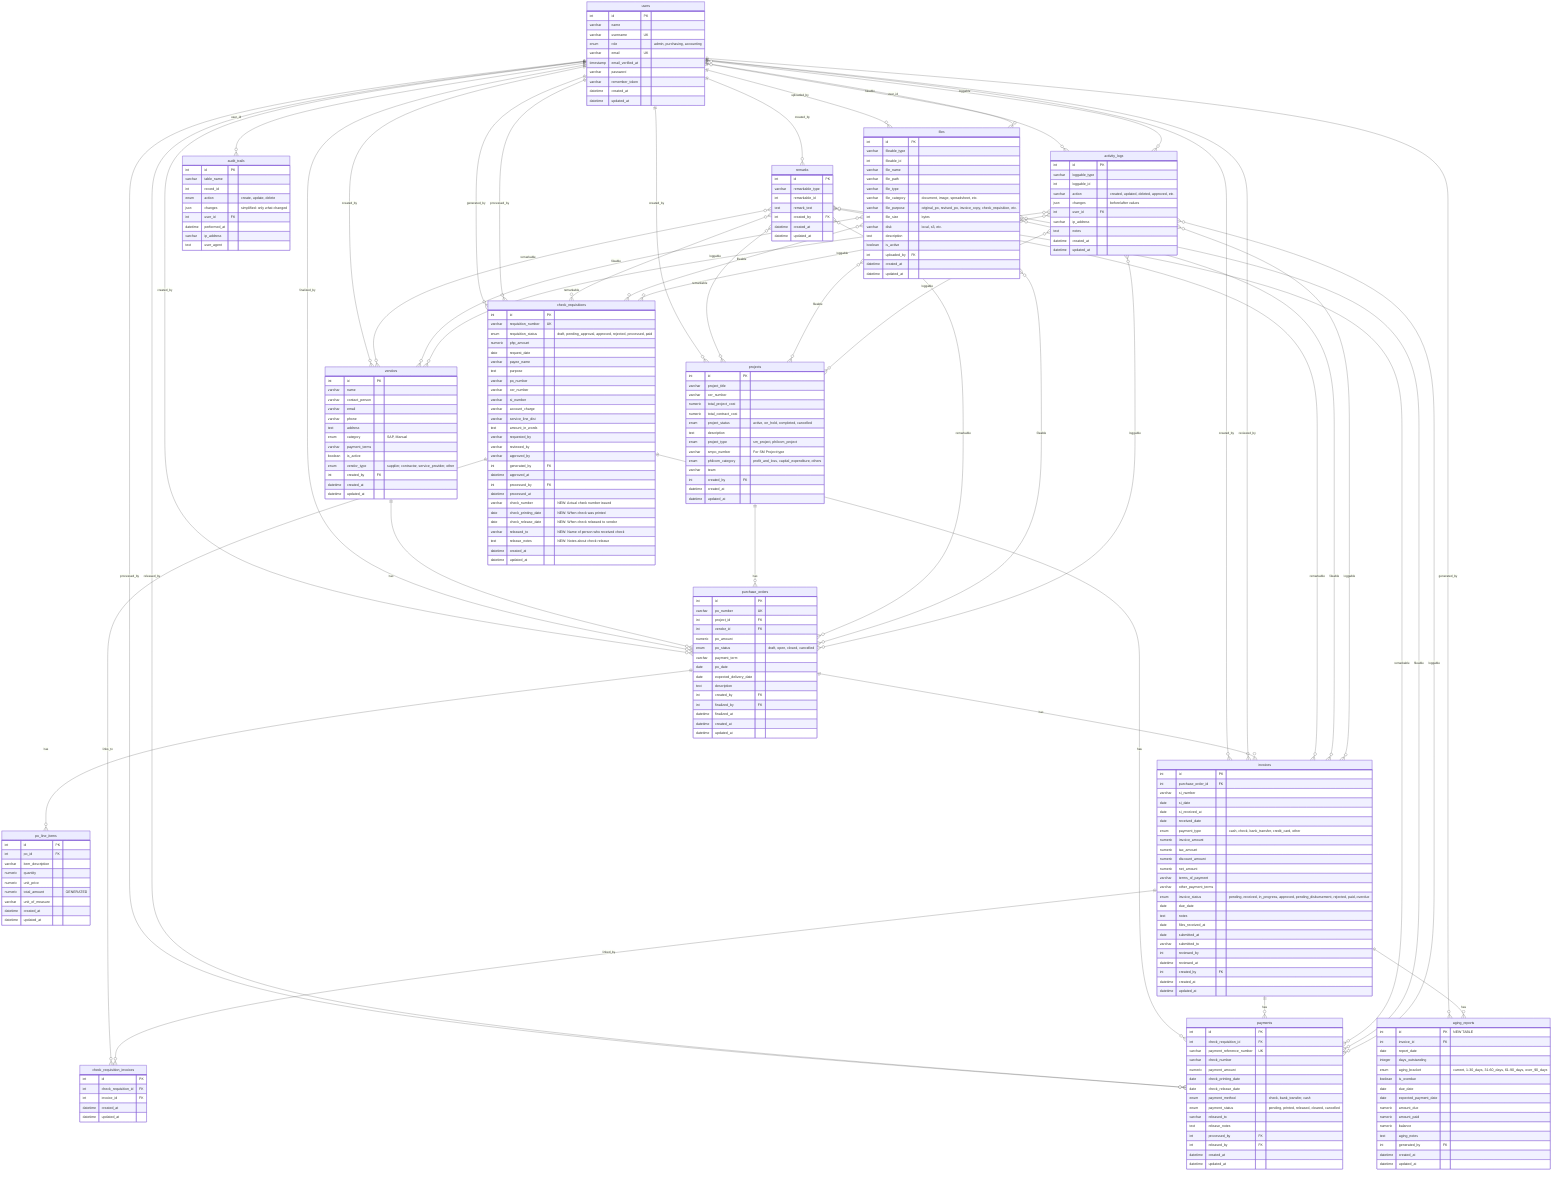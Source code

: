 erDiagram
    users {
        int id PK
        varchar name
        varchar username UK
        enum role "admin, purchasing, accounting"
        varchar email UK
        timestamp email_verified_at
        varchar password
        varchar remember_token
        datetime created_at
        datetime updated_at
    }

    vendors {
        int id PK
        varchar name
        varchar contact_person
        varchar email
        varchar phone
        text address
        enum category "SAP, Manual"
        varchar payment_terms
        boolean is_active
        enum vendor_type "supplier, contractor, service_provider, other"
        int created_by FK
        datetime created_at
        datetime updated_at
    }

    projects {
        int id PK
        varchar project_title
        varchar cer_number
        numeric total_project_cost
        numeric total_contract_cost
        enum project_status "active, on_hold, completed, cancelled"
        text description
        enum project_type "sm_project, philcom_project"
        varchar smpo_number "For SM Project type"
        enum philcom_category "profit_and_loss, capital_expenditure, others"
        varchar team
        int created_by FK
        datetime created_at
        datetime updated_at
    }

    purchase_orders {
        int id PK
        varchar po_number UK
        int project_id FK
        int vendor_id FK
        numeric po_amount
        enum po_status "draft, open, closed, cancelled"
        varchar payment_term
        date po_date
        date expected_delivery_date
        text description
        int created_by FK
        int finalized_by FK
        datetime finalized_at
        datetime created_at
        datetime updated_at
    }

    po_line_items {
        int id PK
        int po_id FK
        varchar item_description
        numeric quantity
        numeric unit_price
        numeric total_amount "GENERATED"
        varchar unit_of_measure
        datetime created_at
        datetime updated_at
    }

    invoices {
        int id PK
        int purchase_order_id FK
        varchar si_number
        date si_date
        date si_received_at
        date received_date
        enum payment_type "cash, check, bank_transfer, credit_card, other"
        numeric invoice_amount
        numeric tax_amount
        numeric discount_amount
        numeric net_amount
        varchar terms_of_payment
        varchar other_payment_terms
        enum invoice_status "pending, received, in_progress, approved, pending_disbursement, rejected, paid, overdue"
        date due_date
        text notes
        date files_received_at
        date submitted_at
        varchar submitted_to
        int reviewed_by
        datetime reviewed_at
        int created_by FK
        datetime created_at
        datetime updated_at
    }

    check_requisitions {
        int id PK
        varchar requisition_number UK
        enum requisition_status "draft, pending_approval, approved, rejected, processed, paid"
        numeric php_amount
        date request_date
        varchar payee_name
        text purpose
        varchar po_number
        varchar cer_number
        varchar si_number
        varchar account_charge
        varchar service_line_dist
        text amount_in_words
        varchar requested_by
        varchar reviewed_by
        varchar approved_by
        int generated_by FK
        datetime approved_at
        int processed_by FK
        datetime processed_at
        varchar check_number "NEW: Actual check number issued"
        date check_printing_date "NEW: When check was printed"
        date check_release_date "NEW: When check released to vendor"
        varchar released_to "NEW: Name of person who received check"
        text release_notes "NEW: Notes about check release"
        datetime created_at
        datetime updated_at
    }

    check_requisition_invoices {
        int id PK
        int check_requisition_id FK
        int invoice_id FK
        datetime created_at
        datetime updated_at
    }

    payments {
        int id PK
        int check_requisition_id FK
        varchar payment_reference_number UK
        varchar check_number
        numeric payment_amount
        date check_printing_date
        date check_release_date
        enum payment_method "check, bank_transfer, cash"
        enum payment_status "pending, printed, released, cleared, cancelled"
        varchar released_to
        text release_notes
        int processed_by FK
        int released_by FK
        datetime created_at
        datetime updated_at
    }

    aging_reports {
        int id PK "NEW TABLE"
        int invoice_id FK
        date report_date
        integer days_outstanding
        enum aging_bracket "current, 1-30_days, 31-60_days, 61-90_days, over_90_days"
        boolean is_overdue
        date due_date
        date expected_payment_date
        numeric amount_due
        numeric amount_paid
        numeric balance
        text aging_notes
        int generated_by FK
        datetime created_at
        datetime updated_at
    }

    remarks {
        int id PK
        varchar remarkable_type
        int remarkable_id
        text remark_text
        int created_by FK
        datetime created_at
        datetime updated_at
    }

    files {
        int id PK
        varchar fileable_type
        int fileable_id
        varchar file_name
        varchar file_path
        varchar file_type
        varchar file_category "document, image, spreadsheet, etc."
        varchar file_purpose "original_po, revised_po, invoice_copy, check_requisition, etc."
        int file_size "bytes"
        varchar disk "local, s3, etc."
        text description
        boolean is_active
        int uploaded_by FK
        datetime created_at
        datetime updated_at
    }

    activity_logs {
        int id PK
        varchar loggable_type
        int loggable_id
        varchar action "created, updated, deleted, approved, etc."
        json changes "before/after values"
        int user_id FK
        varchar ip_address
        text notes
        datetime created_at
        datetime updated_at
    }

    audit_trails {
        int id PK
        varchar table_name
        int record_id
        enum action "create, update, delete"
        json changes "simplified: only what changed"
        int user_id FK
        datetime performed_at
        varchar ip_address
        text user_agent
    }

%% Core Relationships
    users ||--o{ vendors : "created_by"
    users ||--o{ projects : "created_by"
    users ||--o{ purchase_orders : "created_by"
    users ||--o{ purchase_orders : "finalized_by"
    users ||--o{ invoices : "created_by"
    users ||--o{ invoices : "reviewed_by"
    users ||--o{ check_requisitions : "generated_by"
    users ||--o{ check_requisitions : "processed_by"
    users ||--o{ payments : "processed_by"
    users ||--o{ payments : "released_by"
    users ||--o{ aging_reports : "generated_by"
    users ||--o{ remarks : "created_by"
    users ||--o{ files : "uploaded_by"
    users ||--o{ activity_logs : "user_id"
    users ||--o{ audit_trails : "user_id"

    vendors ||--o{ purchase_orders : "has"
    projects ||--o{ purchase_orders : "has"
    purchase_orders ||--o{ po_line_items : "has"
    purchase_orders ||--o{ invoices : "has"

%% Junction Table Relationships
    check_requisitions ||--o{ check_requisition_invoices : "links_to"
    invoices ||--o{ check_requisition_invoices : "linked_by"

%% NEW: Payment Relationships
    check_requisitions ||--o{ payments : "has"
    invoices ||--o{ payments : "has"
    invoices ||--o{ aging_reports : "has"

%% Polymorphic Relationships - remarks
    remarks }o--o{ vendors : "remarkable"
    remarks }o--o{ projects : "remarkable"
    remarks }o--o{ purchase_orders : "remarkable"
    remarks }o--o{ invoices : "remarkable"
    remarks }o--o{ check_requisitions : "remarkable"
    remarks }o--o{ payments : "remarkable"

%% Polymorphic Relationships - files
    files }o--o{ users : "fileable"
    files }o--o{ vendors : "fileable"
    files }o--o{ projects : "fileable"
    files }o--o{ purchase_orders : "fileable"
    files }o--o{ invoices : "fileable"
    files }o--o{ check_requisitions : "fileable"
    files }o--o{ payments : "fileable"

%% Polymorphic Relationships - activity_logs
    activity_logs }o--o{ users : "loggable"
    activity_logs }o--o{ vendors : "loggable"
    activity_logs }o--o{ projects : "loggable"
    activity_logs }o--o{ purchase_orders : "loggable"
    activity_logs }o--o{ invoices : "loggable"
    activity_logs }o--o{ check_requisitions : "loggable"
    activity_logs }o--o{ payments : "loggable"